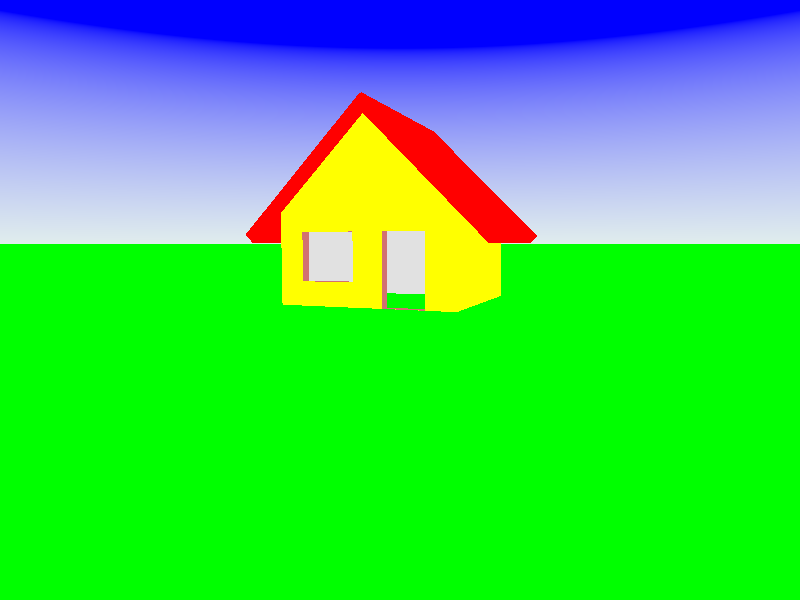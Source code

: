 #include "colors.inc"    

camera {
    location <
    40,10,-100>
    look_at <0,0,0>
}                  

light_source {
    <0,100,-100>
    color White
}              

sky_sphere {
    pigment {
        gradient y
        color_map {
            [0 color LightBlue]
            [0.3 color Blue]    
        }
    }
}                     

plane{
    <0,1,0>,0
    pigment{
        color Green
    }
}    
difference{   
    // box casa completa
    box{
        <-15,0,-15>
        <15,30,15>
        pigment{color Yellow}  
    }   
    // box tirar dentro
    box{
        <-13,-15.2,-13>
        <13,19,13>
        pigment{color Gray}
    
    }                  
    // box buraco porta
    box{
        <3,0.01,-12.1>
        <10,12,-15.1>
        pigment{color Brown}
    
    } 
    // box buraco janela      
    box{
        <-11,4,-12.1>
        <-2,12,-15.1>
        pigment{color Brown}
    
    }     
    //tirar parte de cima
    box{
        <15,30,17>
        <-0,-0,-17>
        pigment{color Yellow}
        rotate<0,0,-45>
        translate <-25,28,0>
    } 
    //tirar parte de cima 2
    box{
        <15,30,17>
        <-0,-0,-17>
        pigment{color Yellow}
        rotate<0,0,45>       
        translate <15,17.5,0>
    }           
  
}      

//teto 1
box{
    <15,1,17>
    <-15,-1,-17>
    pigment{color Red}
    rotate<0,0,45>
    translate<-10,21.5,1> 

}  
//teto2
box{
    <15,1,17>
    <-15,-1,-17>
    pigment{color Red}
    rotate<0,0,-45>
    translate<10,21.5,1> 

} 
